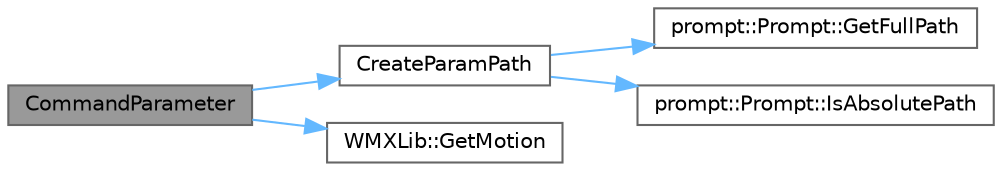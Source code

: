 digraph "CommandParameter"
{
 // LATEX_PDF_SIZE
  bgcolor="transparent";
  edge [fontname=Helvetica,fontsize=10,labelfontname=Helvetica,labelfontsize=10];
  node [fontname=Helvetica,fontsize=10,shape=box,height=0.2,width=0.4];
  rankdir="LR";
  Node1 [id="Node000001",label="CommandParameter",height=0.2,width=0.4,color="gray40", fillcolor="grey60", style="filled", fontcolor="black",tooltip="파라미터 설정 관련 명령어를 처리합니다."];
  Node1 -> Node2 [id="edge1_Node000001_Node000002",color="steelblue1",style="solid",tooltip=" "];
  Node2 [id="Node000002",label="CreateParamPath",height=0.2,width=0.4,color="grey40", fillcolor="white", style="filled",URL="$_win_app_8cpp.html#ae23ef5ed911affb278bcb461271c58e8",tooltip="시스템 구성 정보에 기반한 파라미터 파일 경로를 생성합니다."];
  Node2 -> Node3 [id="edge2_Node000002_Node000003",color="steelblue1",style="solid",tooltip=" "];
  Node3 [id="Node000003",label="prompt::Prompt::GetFullPath",height=0.2,width=0.4,color="grey40", fillcolor="white", style="filled",URL="$classprompt_1_1_prompt.html#a20c6f56c1ae45a4ab06f8b86b63da4b9",tooltip="주어진 상대 경로를 절대 경로로 변환하여 반환합니다."];
  Node2 -> Node4 [id="edge3_Node000002_Node000004",color="steelblue1",style="solid",tooltip=" "];
  Node4 [id="Node000004",label="prompt::Prompt::IsAbsolutePath",height=0.2,width=0.4,color="grey40", fillcolor="white", style="filled",URL="$classprompt_1_1_prompt.html#abd8e2d6084b83286563431d3bd4fd2ca",tooltip="주어진 경로가 절대 경로인지 확인합니다."];
  Node1 -> Node5 [id="edge4_Node000001_Node000005",color="steelblue1",style="solid",tooltip=" "];
  Node5 [id="Node000005",label="WMXLib::GetMotion",height=0.2,width=0.4,color="grey40", fillcolor="white", style="filled",URL="$class_w_m_x_lib.html#ae044a4433a748927e9435e07414a5f35",tooltip="CoreMotion 객체를 반환합니다."];
}
